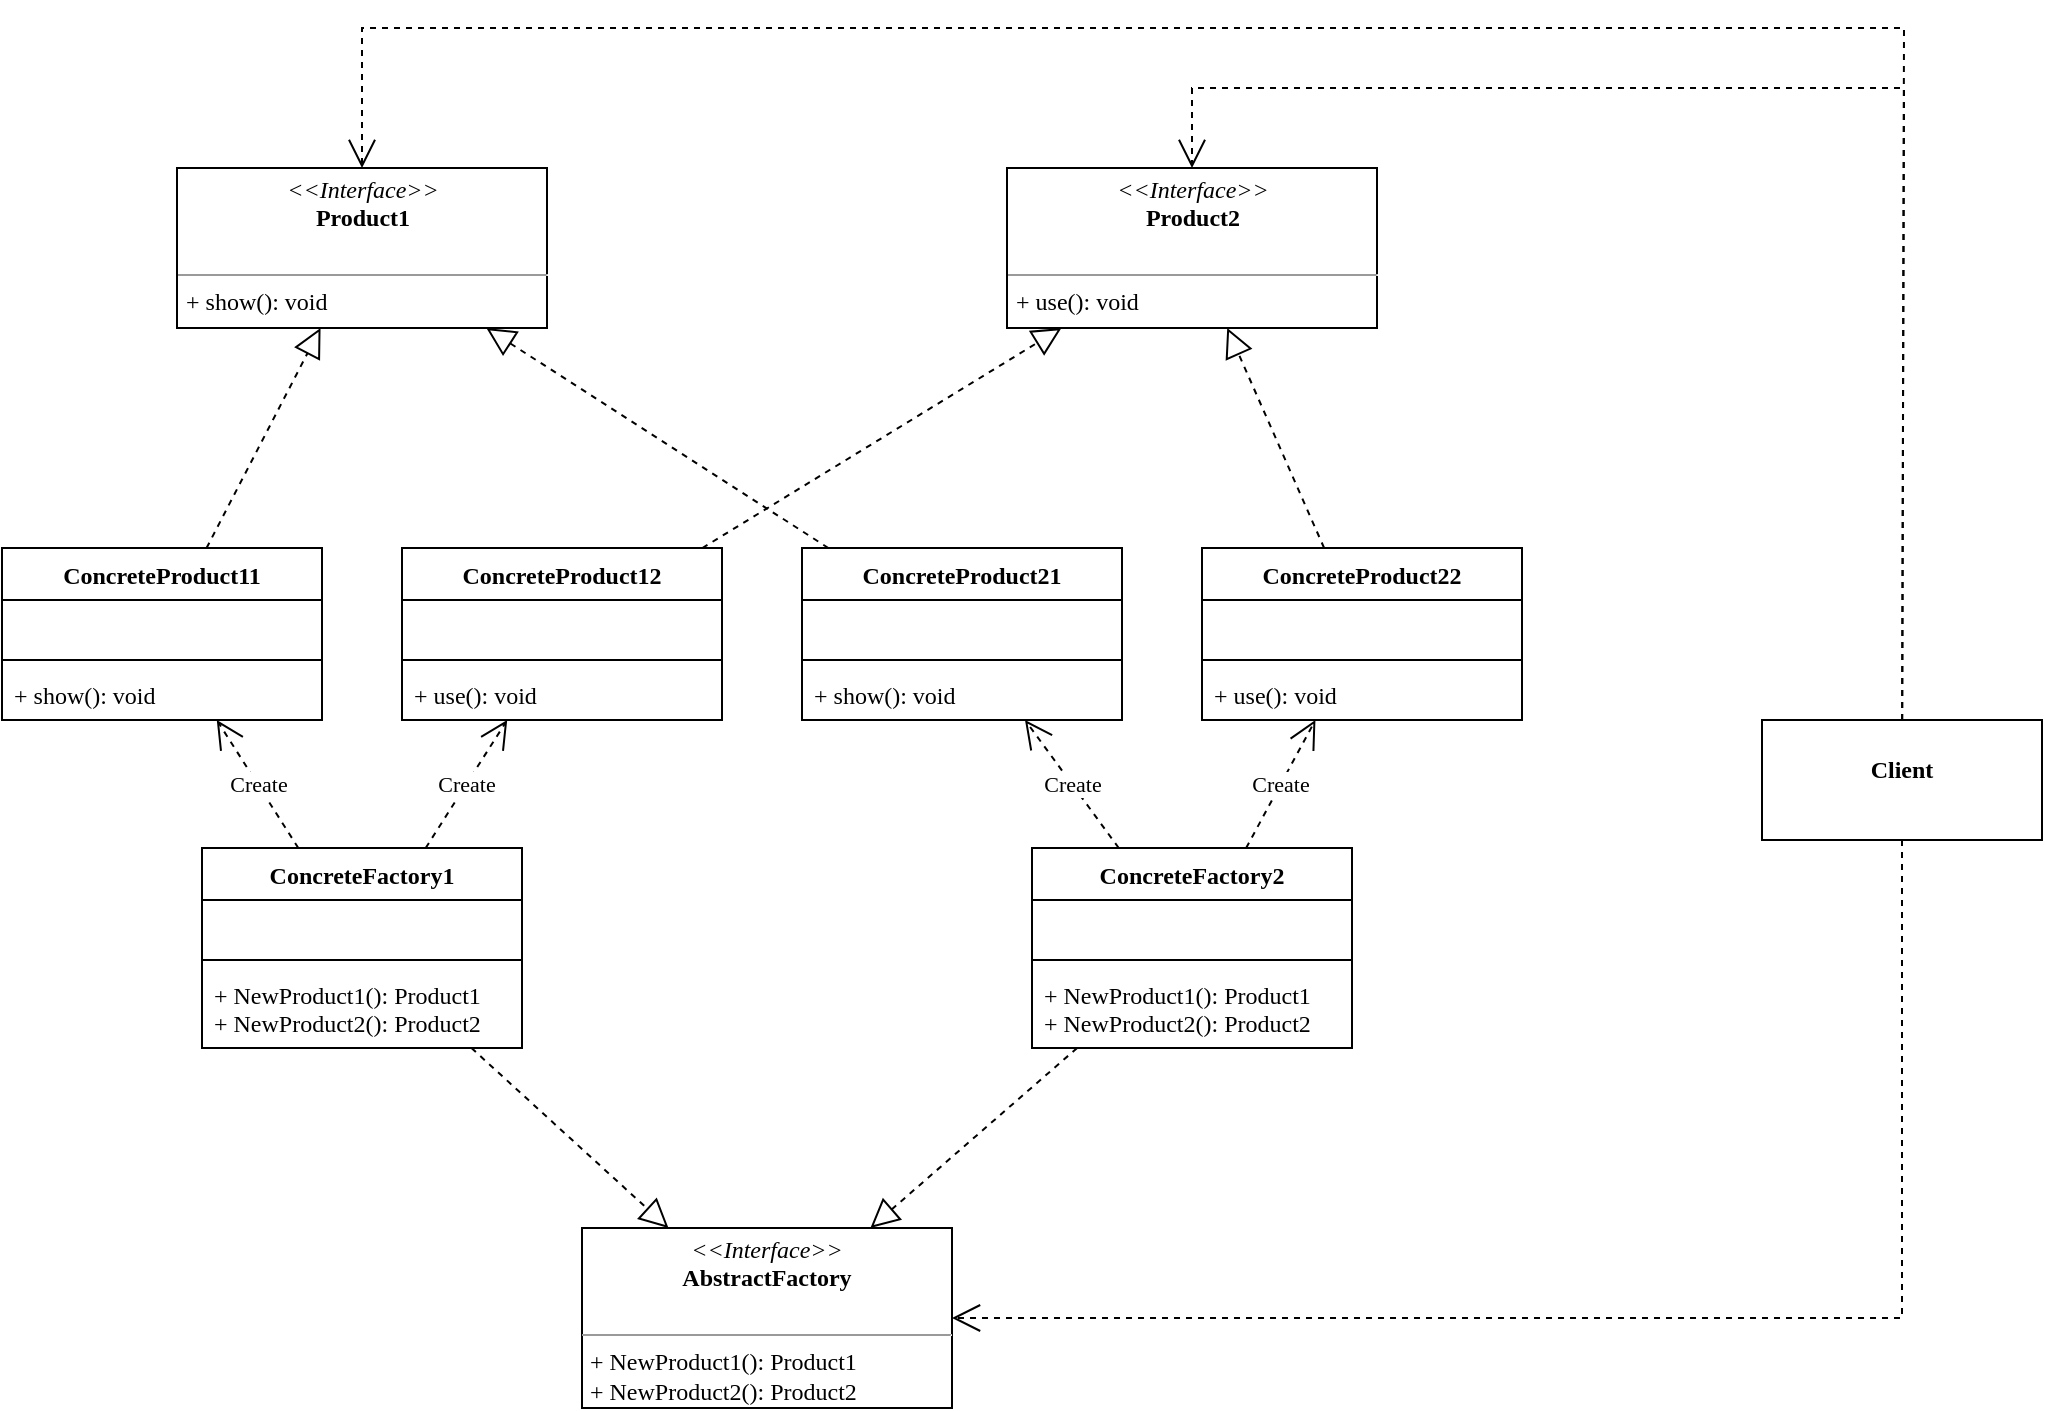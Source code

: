 <mxfile version="13.2.4" type="device"><diagram id="_kXxaF3K3EyIjB0oT5Zb" name="第 1 页"><mxGraphModel dx="565" dy="1533" grid="1" gridSize="10" guides="1" tooltips="1" connect="1" arrows="1" fold="1" page="1" pageScale="1" pageWidth="827" pageHeight="1169" math="0" shadow="0"><root><mxCell id="0"/><mxCell id="1" parent="0"/><mxCell id="40KXNaScn4M3WHfS6N3z-1" value="Create" style="endArrow=open;endSize=12;dashed=1;html=1;fontFamily=Times New Roman;" parent="1" source="40KXNaScn4M3WHfS6N3z-16" target="40KXNaScn4M3WHfS6N3z-12" edge="1"><mxGeometry width="160" relative="1" as="geometry"><mxPoint x="30" y="298.5" as="sourcePoint"/><mxPoint x="190" y="298.5" as="targetPoint"/></mxGeometry></mxCell><mxCell id="40KXNaScn4M3WHfS6N3z-2" value="&lt;p style=&quot;margin: 0px ; margin-top: 4px ; text-align: center&quot;&gt;&lt;br&gt;&lt;b&gt;Client&lt;/b&gt;&lt;/p&gt;" style="verticalAlign=top;align=left;overflow=fill;fontSize=12;fontFamily=Times New Roman;html=1;" parent="1" vertex="1"><mxGeometry x="960" y="356" width="140" height="60" as="geometry"/></mxCell><mxCell id="40KXNaScn4M3WHfS6N3z-3" value="" style="endArrow=open;endSize=12;dashed=1;html=1;fontFamily=Times New Roman;jumpStyle=none;rounded=0;entryX=0.5;entryY=0;entryDx=0;entryDy=0;" parent="1" source="40KXNaScn4M3WHfS6N3z-2" target="40KXNaScn4M3WHfS6N3z-4" edge="1"><mxGeometry width="160" relative="1" as="geometry"><mxPoint x="870" y="339" as="sourcePoint"/><mxPoint x="500" y="166" as="targetPoint"/><Array as="points"><mxPoint x="1031" y="40"/><mxPoint x="675" y="40"/></Array></mxGeometry></mxCell><mxCell id="40KXNaScn4M3WHfS6N3z-4" value="&lt;p style=&quot;margin: 0px ; margin-top: 4px ; text-align: center&quot;&gt;&lt;i&gt;&amp;lt;&amp;lt;Interface&amp;gt;&amp;gt;&lt;/i&gt;&lt;br&gt;&lt;b&gt;Product2&lt;/b&gt;&lt;/p&gt;&lt;p style=&quot;margin: 0px ; margin-left: 4px&quot;&gt;&lt;br&gt;&lt;/p&gt;&lt;hr size=&quot;1&quot;&gt;&lt;p style=&quot;margin: 0px ; margin-left: 4px&quot;&gt;+ use(): void&lt;br&gt;&lt;/p&gt;" style="verticalAlign=top;align=left;overflow=fill;fontSize=12;fontFamily=Times New Roman;html=1;" parent="1" vertex="1"><mxGeometry x="582.5" y="80" width="185" height="80" as="geometry"/></mxCell><mxCell id="40KXNaScn4M3WHfS6N3z-5" style="edgeStyle=orthogonalEdgeStyle;rounded=0;orthogonalLoop=1;jettySize=auto;html=1;exitX=0.5;exitY=1;exitDx=0;exitDy=0;" parent="1" source="40KXNaScn4M3WHfS6N3z-4" target="40KXNaScn4M3WHfS6N3z-4" edge="1"><mxGeometry relative="1" as="geometry"/></mxCell><mxCell id="40KXNaScn4M3WHfS6N3z-20" value="Create" style="endArrow=open;endSize=12;dashed=1;html=1;fontFamily=Times New Roman;" parent="1" source="40KXNaScn4M3WHfS6N3z-21" target="40KXNaScn4M3WHfS6N3z-8" edge="1"><mxGeometry width="160" relative="1" as="geometry"><mxPoint x="390" y="298.5" as="sourcePoint"/><mxPoint x="590" y="346" as="targetPoint"/></mxGeometry></mxCell><mxCell id="40KXNaScn4M3WHfS6N3z-25" value="&lt;p style=&quot;margin: 0px ; margin-top: 4px ; text-align: center&quot;&gt;&lt;i&gt;&amp;lt;&amp;lt;Interface&amp;gt;&amp;gt;&lt;/i&gt;&lt;br&gt;&lt;b&gt;AbstractFactory&lt;/b&gt;&lt;/p&gt;&lt;p style=&quot;margin: 0px ; margin-left: 4px&quot;&gt;&lt;br&gt;&lt;/p&gt;&lt;hr size=&quot;1&quot;&gt;&lt;p style=&quot;margin: 0px ; margin-left: 4px&quot;&gt;+ NewProduct1(): Product1&lt;br&gt;&lt;/p&gt;&lt;p style=&quot;margin: 0px ; margin-left: 4px&quot;&gt;+ NewProduct2(): Product2&lt;/p&gt;" style="verticalAlign=top;align=left;overflow=fill;fontSize=12;fontFamily=Times New Roman;html=1;" parent="1" vertex="1"><mxGeometry x="370" y="610" width="185" height="90" as="geometry"/></mxCell><mxCell id="40KXNaScn4M3WHfS6N3z-26" value="" style="endArrow=block;dashed=1;endFill=0;endSize=12;html=1;fontFamily=Times New Roman;" parent="1" source="40KXNaScn4M3WHfS6N3z-16" target="40KXNaScn4M3WHfS6N3z-25" edge="1"><mxGeometry width="160" relative="1" as="geometry"><mxPoint x="160" y="550" as="sourcePoint"/><mxPoint x="320" y="550" as="targetPoint"/></mxGeometry></mxCell><mxCell id="40KXNaScn4M3WHfS6N3z-27" value="" style="endArrow=block;dashed=1;endFill=0;endSize=12;html=1;fontFamily=Times New Roman;" parent="1" source="40KXNaScn4M3WHfS6N3z-21" target="40KXNaScn4M3WHfS6N3z-25" edge="1"><mxGeometry width="160" relative="1" as="geometry"><mxPoint x="570" y="590" as="sourcePoint"/><mxPoint x="730" y="590" as="targetPoint"/></mxGeometry></mxCell><mxCell id="40KXNaScn4M3WHfS6N3z-28" value="" style="endArrow=open;endSize=12;dashed=1;html=1;fontFamily=Times New Roman;jumpStyle=none;rounded=0;" parent="1" source="40KXNaScn4M3WHfS6N3z-2" target="40KXNaScn4M3WHfS6N3z-25" edge="1"><mxGeometry width="160" relative="1" as="geometry"><mxPoint x="869.738" y="370" as="sourcePoint"/><mxPoint x="512.5" y="170.206" as="targetPoint"/><Array as="points"><mxPoint x="1030" y="590"/><mxPoint x="1030" y="655"/></Array></mxGeometry></mxCell><mxCell id="40KXNaScn4M3WHfS6N3z-29" value="&lt;p style=&quot;margin: 0px ; margin-top: 4px ; text-align: center&quot;&gt;&lt;i&gt;&amp;lt;&amp;lt;Interface&amp;gt;&amp;gt;&lt;/i&gt;&lt;br&gt;&lt;b&gt;Product1&lt;/b&gt;&lt;/p&gt;&lt;p style=&quot;margin: 0px ; margin-left: 4px&quot;&gt;&lt;br&gt;&lt;/p&gt;&lt;hr size=&quot;1&quot;&gt;&lt;p style=&quot;margin: 0px ; margin-left: 4px&quot;&gt;+ show(): void&lt;br&gt;&lt;/p&gt;" style="verticalAlign=top;align=left;overflow=fill;fontSize=12;fontFamily=Times New Roman;html=1;" parent="1" vertex="1"><mxGeometry x="167.5" y="80" width="185" height="80" as="geometry"/></mxCell><mxCell id="40KXNaScn4M3WHfS6N3z-30" value="" style="endArrow=block;dashed=1;endFill=0;endSize=12;html=1;fontFamily=Times New Roman;" parent="1" source="40KXNaScn4M3WHfS6N3z-12" target="40KXNaScn4M3WHfS6N3z-29" edge="1"><mxGeometry width="160" relative="1" as="geometry"><mxPoint x="320" y="271.018" as="sourcePoint"/><mxPoint x="436.276" y="210" as="targetPoint"/></mxGeometry></mxCell><mxCell id="40KXNaScn4M3WHfS6N3z-31" value="" style="endArrow=block;dashed=1;endFill=0;endSize=12;html=1;fontFamily=Times New Roman;" parent="1" source="40KXNaScn4M3WHfS6N3z-8" target="40KXNaScn4M3WHfS6N3z-29" edge="1"><mxGeometry width="160" relative="1" as="geometry"><mxPoint x="330" y="281.018" as="sourcePoint"/><mxPoint x="446.276" y="220" as="targetPoint"/></mxGeometry></mxCell><mxCell id="40KXNaScn4M3WHfS6N3z-12" value="ConcreteProduct11" style="swimlane;fontStyle=1;align=center;verticalAlign=top;childLayout=stackLayout;horizontal=1;startSize=26;horizontalStack=0;resizeParent=1;resizeParentMax=0;resizeLast=0;collapsible=1;marginBottom=0;fontFamily=Times New Roman;" parent="1" vertex="1"><mxGeometry x="80" y="270" width="160" height="86" as="geometry"/></mxCell><mxCell id="40KXNaScn4M3WHfS6N3z-13" value=" " style="text;strokeColor=none;fillColor=none;align=left;verticalAlign=top;spacingLeft=4;spacingRight=4;overflow=hidden;rotatable=0;points=[[0,0.5],[1,0.5]];portConstraint=eastwest;fontFamily=Times New Roman;" parent="40KXNaScn4M3WHfS6N3z-12" vertex="1"><mxGeometry y="26" width="160" height="26" as="geometry"/></mxCell><mxCell id="40KXNaScn4M3WHfS6N3z-14" value="" style="line;strokeWidth=1;fillColor=none;align=left;verticalAlign=middle;spacingTop=-1;spacingLeft=3;spacingRight=3;rotatable=0;labelPosition=right;points=[];portConstraint=eastwest;fontFamily=Times New Roman;" parent="40KXNaScn4M3WHfS6N3z-12" vertex="1"><mxGeometry y="52" width="160" height="8" as="geometry"/></mxCell><mxCell id="40KXNaScn4M3WHfS6N3z-15" value="+ show(): void" style="text;strokeColor=none;fillColor=none;align=left;verticalAlign=top;spacingLeft=4;spacingRight=4;overflow=hidden;rotatable=0;points=[[0,0.5],[1,0.5]];portConstraint=eastwest;fontFamily=Times New Roman;" parent="40KXNaScn4M3WHfS6N3z-12" vertex="1"><mxGeometry y="60" width="160" height="26" as="geometry"/></mxCell><mxCell id="40KXNaScn4M3WHfS6N3z-32" value="ConcreteProduct12" style="swimlane;fontStyle=1;align=center;verticalAlign=top;childLayout=stackLayout;horizontal=1;startSize=26;horizontalStack=0;resizeParent=1;resizeParentMax=0;resizeLast=0;collapsible=1;marginBottom=0;fontFamily=Times New Roman;" parent="1" vertex="1"><mxGeometry x="280" y="270" width="160" height="86" as="geometry"/></mxCell><mxCell id="40KXNaScn4M3WHfS6N3z-33" value=" " style="text;strokeColor=none;fillColor=none;align=left;verticalAlign=top;spacingLeft=4;spacingRight=4;overflow=hidden;rotatable=0;points=[[0,0.5],[1,0.5]];portConstraint=eastwest;fontFamily=Times New Roman;" parent="40KXNaScn4M3WHfS6N3z-32" vertex="1"><mxGeometry y="26" width="160" height="26" as="geometry"/></mxCell><mxCell id="40KXNaScn4M3WHfS6N3z-34" value="" style="line;strokeWidth=1;fillColor=none;align=left;verticalAlign=middle;spacingTop=-1;spacingLeft=3;spacingRight=3;rotatable=0;labelPosition=right;points=[];portConstraint=eastwest;fontFamily=Times New Roman;" parent="40KXNaScn4M3WHfS6N3z-32" vertex="1"><mxGeometry y="52" width="160" height="8" as="geometry"/></mxCell><mxCell id="40KXNaScn4M3WHfS6N3z-35" value="+ use(): void" style="text;strokeColor=none;fillColor=none;align=left;verticalAlign=top;spacingLeft=4;spacingRight=4;overflow=hidden;rotatable=0;points=[[0,0.5],[1,0.5]];portConstraint=eastwest;fontFamily=Times New Roman;" parent="40KXNaScn4M3WHfS6N3z-32" vertex="1"><mxGeometry y="60" width="160" height="26" as="geometry"/></mxCell><mxCell id="40KXNaScn4M3WHfS6N3z-36" value="ConcreteProduct22" style="swimlane;fontStyle=1;align=center;verticalAlign=top;childLayout=stackLayout;horizontal=1;startSize=26;horizontalStack=0;resizeParent=1;resizeParentMax=0;resizeLast=0;collapsible=1;marginBottom=0;fontFamily=Times New Roman;" parent="1" vertex="1"><mxGeometry x="680" y="270" width="160" height="86" as="geometry"/></mxCell><mxCell id="40KXNaScn4M3WHfS6N3z-37" value=" " style="text;strokeColor=none;fillColor=none;align=left;verticalAlign=top;spacingLeft=4;spacingRight=4;overflow=hidden;rotatable=0;points=[[0,0.5],[1,0.5]];portConstraint=eastwest;fontFamily=Times New Roman;" parent="40KXNaScn4M3WHfS6N3z-36" vertex="1"><mxGeometry y="26" width="160" height="26" as="geometry"/></mxCell><mxCell id="40KXNaScn4M3WHfS6N3z-38" value="" style="line;strokeWidth=1;fillColor=none;align=left;verticalAlign=middle;spacingTop=-1;spacingLeft=3;spacingRight=3;rotatable=0;labelPosition=right;points=[];portConstraint=eastwest;fontFamily=Times New Roman;" parent="40KXNaScn4M3WHfS6N3z-36" vertex="1"><mxGeometry y="52" width="160" height="8" as="geometry"/></mxCell><mxCell id="40KXNaScn4M3WHfS6N3z-39" value="+ use(): void" style="text;strokeColor=none;fillColor=none;align=left;verticalAlign=top;spacingLeft=4;spacingRight=4;overflow=hidden;rotatable=0;points=[[0,0.5],[1,0.5]];portConstraint=eastwest;fontFamily=Times New Roman;" parent="40KXNaScn4M3WHfS6N3z-36" vertex="1"><mxGeometry y="60" width="160" height="26" as="geometry"/></mxCell><mxCell id="40KXNaScn4M3WHfS6N3z-8" value="ConcreteProduct21" style="swimlane;fontStyle=1;align=center;verticalAlign=top;childLayout=stackLayout;horizontal=1;startSize=26;horizontalStack=0;resizeParent=1;resizeParentMax=0;resizeLast=0;collapsible=1;marginBottom=0;fontFamily=Times New Roman;" parent="1" vertex="1"><mxGeometry x="480" y="270" width="160" height="86" as="geometry"/></mxCell><mxCell id="40KXNaScn4M3WHfS6N3z-9" value=" " style="text;strokeColor=none;fillColor=none;align=left;verticalAlign=top;spacingLeft=4;spacingRight=4;overflow=hidden;rotatable=0;points=[[0,0.5],[1,0.5]];portConstraint=eastwest;fontFamily=Times New Roman;" parent="40KXNaScn4M3WHfS6N3z-8" vertex="1"><mxGeometry y="26" width="160" height="26" as="geometry"/></mxCell><mxCell id="40KXNaScn4M3WHfS6N3z-10" value="" style="line;strokeWidth=1;fillColor=none;align=left;verticalAlign=middle;spacingTop=-1;spacingLeft=3;spacingRight=3;rotatable=0;labelPosition=right;points=[];portConstraint=eastwest;fontFamily=Times New Roman;" parent="40KXNaScn4M3WHfS6N3z-8" vertex="1"><mxGeometry y="52" width="160" height="8" as="geometry"/></mxCell><mxCell id="40KXNaScn4M3WHfS6N3z-11" value="+ show(): void" style="text;strokeColor=none;fillColor=none;align=left;verticalAlign=top;spacingLeft=4;spacingRight=4;overflow=hidden;rotatable=0;points=[[0,0.5],[1,0.5]];portConstraint=eastwest;fontFamily=Times New Roman;" parent="40KXNaScn4M3WHfS6N3z-8" vertex="1"><mxGeometry y="60" width="160" height="26" as="geometry"/></mxCell><mxCell id="40KXNaScn4M3WHfS6N3z-40" value="" style="endArrow=block;dashed=1;endFill=0;endSize=12;html=1;fontFamily=Times New Roman;" parent="1" source="40KXNaScn4M3WHfS6N3z-32" target="40KXNaScn4M3WHfS6N3z-4" edge="1"><mxGeometry width="160" relative="1" as="geometry"><mxPoint x="201.618" y="280" as="sourcePoint"/><mxPoint x="253.088" y="210" as="targetPoint"/></mxGeometry></mxCell><mxCell id="40KXNaScn4M3WHfS6N3z-42" value="Create" style="endArrow=open;endSize=12;dashed=1;html=1;fontFamily=Times New Roman;" parent="1" source="40KXNaScn4M3WHfS6N3z-16" target="40KXNaScn4M3WHfS6N3z-32" edge="1"><mxGeometry width="160" relative="1" as="geometry"><mxPoint x="219.933" y="430" as="sourcePoint"/><mxPoint x="190.067" y="366" as="targetPoint"/></mxGeometry></mxCell><mxCell id="40KXNaScn4M3WHfS6N3z-43" value="Create" style="endArrow=open;endSize=12;dashed=1;html=1;fontFamily=Times New Roman;" parent="1" source="40KXNaScn4M3WHfS6N3z-21" target="40KXNaScn4M3WHfS6N3z-36" edge="1"><mxGeometry width="160" relative="1" as="geometry"><mxPoint x="591.4" y="430" as="sourcePoint"/><mxPoint x="578.6" y="366" as="targetPoint"/></mxGeometry></mxCell><mxCell id="40KXNaScn4M3WHfS6N3z-16" value="ConcreteFactory1" style="swimlane;fontStyle=1;align=center;verticalAlign=top;childLayout=stackLayout;horizontal=1;startSize=26;horizontalStack=0;resizeParent=1;resizeParentMax=0;resizeLast=0;collapsible=1;marginBottom=0;fontFamily=Times New Roman;" parent="1" vertex="1"><mxGeometry x="180" y="420" width="160" height="100" as="geometry"/></mxCell><mxCell id="40KXNaScn4M3WHfS6N3z-17" value=" " style="text;strokeColor=none;fillColor=none;align=left;verticalAlign=top;spacingLeft=4;spacingRight=4;overflow=hidden;rotatable=0;points=[[0,0.5],[1,0.5]];portConstraint=eastwest;fontFamily=Times New Roman;" parent="40KXNaScn4M3WHfS6N3z-16" vertex="1"><mxGeometry y="26" width="160" height="26" as="geometry"/></mxCell><mxCell id="40KXNaScn4M3WHfS6N3z-18" value="" style="line;strokeWidth=1;fillColor=none;align=left;verticalAlign=middle;spacingTop=-1;spacingLeft=3;spacingRight=3;rotatable=0;labelPosition=right;points=[];portConstraint=eastwest;fontFamily=Times New Roman;" parent="40KXNaScn4M3WHfS6N3z-16" vertex="1"><mxGeometry y="52" width="160" height="8" as="geometry"/></mxCell><mxCell id="40KXNaScn4M3WHfS6N3z-19" value="+ NewProduct1(): Product1&#10;+ NewProduct2(): Product2" style="text;strokeColor=none;fillColor=none;align=left;verticalAlign=top;spacingLeft=4;spacingRight=4;overflow=hidden;rotatable=0;points=[[0,0.5],[1,0.5]];portConstraint=eastwest;fontFamily=Times New Roman;" parent="40KXNaScn4M3WHfS6N3z-16" vertex="1"><mxGeometry y="60" width="160" height="40" as="geometry"/></mxCell><mxCell id="40KXNaScn4M3WHfS6N3z-44" value="" style="endArrow=block;dashed=1;endFill=0;endSize=12;html=1;fontFamily=Times New Roman;" parent="1" source="40KXNaScn4M3WHfS6N3z-36" target="40KXNaScn4M3WHfS6N3z-4" edge="1"><mxGeometry width="160" relative="1" as="geometry"><mxPoint x="960.981" y="290" as="sourcePoint"/><mxPoint x="789.996" y="180" as="targetPoint"/></mxGeometry></mxCell><mxCell id="40KXNaScn4M3WHfS6N3z-21" value="ConcreteFactory2" style="swimlane;fontStyle=1;align=center;verticalAlign=top;childLayout=stackLayout;horizontal=1;startSize=26;horizontalStack=0;resizeParent=1;resizeParentMax=0;resizeLast=0;collapsible=1;marginBottom=0;fontFamily=Times New Roman;" parent="1" vertex="1"><mxGeometry x="595" y="420" width="160" height="100" as="geometry"/></mxCell><mxCell id="40KXNaScn4M3WHfS6N3z-22" value=" " style="text;strokeColor=none;fillColor=none;align=left;verticalAlign=top;spacingLeft=4;spacingRight=4;overflow=hidden;rotatable=0;points=[[0,0.5],[1,0.5]];portConstraint=eastwest;fontFamily=Times New Roman;" parent="40KXNaScn4M3WHfS6N3z-21" vertex="1"><mxGeometry y="26" width="160" height="26" as="geometry"/></mxCell><mxCell id="40KXNaScn4M3WHfS6N3z-23" value="" style="line;strokeWidth=1;fillColor=none;align=left;verticalAlign=middle;spacingTop=-1;spacingLeft=3;spacingRight=3;rotatable=0;labelPosition=right;points=[];portConstraint=eastwest;fontFamily=Times New Roman;" parent="40KXNaScn4M3WHfS6N3z-21" vertex="1"><mxGeometry y="52" width="160" height="8" as="geometry"/></mxCell><mxCell id="40KXNaScn4M3WHfS6N3z-24" value="+ NewProduct1(): Product1&#10;+ NewProduct2(): Product2" style="text;strokeColor=none;fillColor=none;align=left;verticalAlign=top;spacingLeft=4;spacingRight=4;overflow=hidden;rotatable=0;points=[[0,0.5],[1,0.5]];portConstraint=eastwest;fontFamily=Times New Roman;" parent="40KXNaScn4M3WHfS6N3z-21" vertex="1"><mxGeometry y="60" width="160" height="40" as="geometry"/></mxCell><mxCell id="s0iKSOC6-R7LZENxcJnE-1" value="" style="endArrow=open;endSize=12;dashed=1;html=1;fontFamily=Times New Roman;jumpStyle=none;rounded=0;" edge="1" parent="1" source="40KXNaScn4M3WHfS6N3z-2" target="40KXNaScn4M3WHfS6N3z-29"><mxGeometry width="160" relative="1" as="geometry"><mxPoint x="1040.113" y="366" as="sourcePoint"/><mxPoint x="777.5" y="130" as="targetPoint"/><Array as="points"><mxPoint x="1031" y="10"/><mxPoint x="260" y="10"/></Array></mxGeometry></mxCell></root></mxGraphModel></diagram></mxfile>